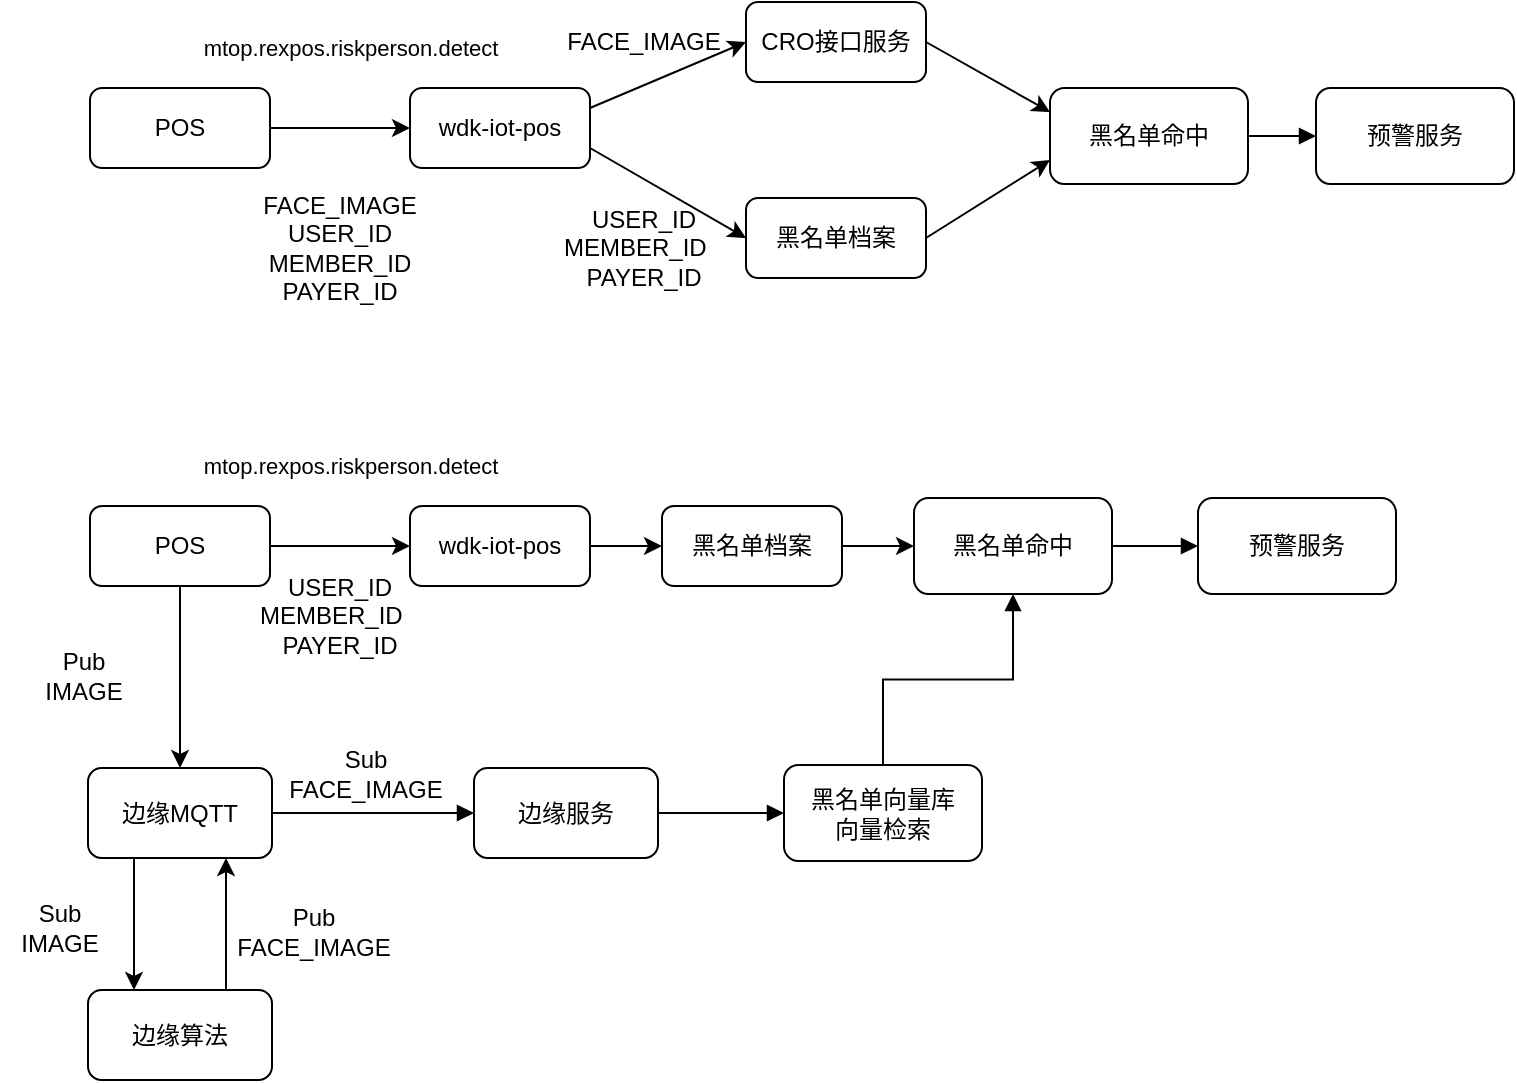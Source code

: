 <mxfile version="20.0.4" type="github"><diagram id="55XFRTS7w2WkOgc0UnKN" name="Page-1"><mxGraphModel dx="1234" dy="825" grid="0" gridSize="10" guides="1" tooltips="1" connect="1" arrows="1" fold="1" page="1" pageScale="1" pageWidth="827" pageHeight="1169" math="0" shadow="0"><root><mxCell id="0"/><mxCell id="1" parent="0"/><mxCell id="ch89EJu-M7gR-Y0XR623-5" value="" style="edgeStyle=orthogonalEdgeStyle;rounded=0;orthogonalLoop=1;jettySize=auto;html=1;" edge="1" parent="1" source="ch89EJu-M7gR-Y0XR623-1" target="ch89EJu-M7gR-Y0XR623-4"><mxGeometry relative="1" as="geometry"/></mxCell><mxCell id="ch89EJu-M7gR-Y0XR623-6" value="mtop.rexpos.riskperson.detect" style="edgeLabel;html=1;align=center;verticalAlign=middle;resizable=0;points=[];" vertex="1" connectable="0" parent="ch89EJu-M7gR-Y0XR623-5"><mxGeometry x="-0.3" y="1" relative="1" as="geometry"><mxPoint x="15" y="-39" as="offset"/></mxGeometry></mxCell><mxCell id="ch89EJu-M7gR-Y0XR623-1" value="POS" style="rounded=1;whiteSpace=wrap;html=1;" vertex="1" parent="1"><mxGeometry x="60" y="150" width="90" height="40" as="geometry"/></mxCell><mxCell id="ch89EJu-M7gR-Y0XR623-4" value="wdk-iot-pos" style="rounded=1;whiteSpace=wrap;html=1;" vertex="1" parent="1"><mxGeometry x="220" y="150" width="90" height="40" as="geometry"/></mxCell><mxCell id="ch89EJu-M7gR-Y0XR623-9" value="FACE_IMAGE&lt;br&gt;USER_ID&lt;br&gt;MEMBER_ID&lt;br&gt;PAYER_ID" style="text;html=1;strokeColor=none;fillColor=none;align=center;verticalAlign=middle;whiteSpace=wrap;rounded=0;" vertex="1" parent="1"><mxGeometry x="155" y="215" width="60" height="30" as="geometry"/></mxCell><mxCell id="ch89EJu-M7gR-Y0XR623-12" value="CRO接口服务" style="rounded=1;whiteSpace=wrap;html=1;" vertex="1" parent="1"><mxGeometry x="388" y="107" width="90" height="40" as="geometry"/></mxCell><mxCell id="ch89EJu-M7gR-Y0XR623-13" value="黑名单档案" style="rounded=1;whiteSpace=wrap;html=1;" vertex="1" parent="1"><mxGeometry x="388" y="205" width="90" height="40" as="geometry"/></mxCell><mxCell id="ch89EJu-M7gR-Y0XR623-17" value="" style="endArrow=classic;html=1;rounded=0;shadow=0;strokeColor=default;entryX=0;entryY=0.5;entryDx=0;entryDy=0;exitX=1;exitY=0.25;exitDx=0;exitDy=0;endFill=1;" edge="1" parent="1" source="ch89EJu-M7gR-Y0XR623-4" target="ch89EJu-M7gR-Y0XR623-12"><mxGeometry width="50" height="50" relative="1" as="geometry"><mxPoint x="339" y="172" as="sourcePoint"/><mxPoint x="360" y="122" as="targetPoint"/></mxGeometry></mxCell><mxCell id="ch89EJu-M7gR-Y0XR623-18" value="" style="endArrow=classic;html=1;rounded=0;shadow=0;strokeColor=default;exitX=1;exitY=0.75;exitDx=0;exitDy=0;entryX=0;entryY=0.5;entryDx=0;entryDy=0;endFill=1;" edge="1" parent="1" source="ch89EJu-M7gR-Y0XR623-4" target="ch89EJu-M7gR-Y0XR623-13"><mxGeometry width="50" height="50" relative="1" as="geometry"><mxPoint x="387" y="277" as="sourcePoint"/><mxPoint x="437" y="227" as="targetPoint"/></mxGeometry></mxCell><mxCell id="ch89EJu-M7gR-Y0XR623-19" value="FACE_IMAGE" style="text;html=1;strokeColor=none;fillColor=none;align=center;verticalAlign=middle;whiteSpace=wrap;rounded=0;" vertex="1" parent="1"><mxGeometry x="307" y="112" width="60" height="30" as="geometry"/></mxCell><mxCell id="ch89EJu-M7gR-Y0XR623-20" value="USER_ID&lt;br&gt;MEMBER_ID&lt;span style=&quot;white-space: pre;&quot;&gt;&#9;&lt;/span&gt;&lt;br&gt;PAYER_ID" style="text;html=1;strokeColor=none;fillColor=none;align=center;verticalAlign=middle;whiteSpace=wrap;rounded=0;" vertex="1" parent="1"><mxGeometry x="307" y="215" width="60" height="30" as="geometry"/></mxCell><mxCell id="ch89EJu-M7gR-Y0XR623-58" value="" style="edgeStyle=orthogonalEdgeStyle;rounded=0;orthogonalLoop=1;jettySize=auto;html=1;shadow=0;startArrow=none;startFill=0;endArrow=block;endFill=1;strokeColor=default;" edge="1" parent="1" source="ch89EJu-M7gR-Y0XR623-21" target="ch89EJu-M7gR-Y0XR623-57"><mxGeometry relative="1" as="geometry"/></mxCell><mxCell id="ch89EJu-M7gR-Y0XR623-21" value="黑名单命中" style="rounded=1;whiteSpace=wrap;html=1;" vertex="1" parent="1"><mxGeometry x="540" y="150" width="99" height="48" as="geometry"/></mxCell><mxCell id="ch89EJu-M7gR-Y0XR623-22" value="" style="endArrow=classic;html=1;rounded=0;shadow=0;strokeColor=default;entryX=0;entryY=0.25;entryDx=0;entryDy=0;exitX=1;exitY=0.5;exitDx=0;exitDy=0;endFill=1;" edge="1" parent="1" source="ch89EJu-M7gR-Y0XR623-12" target="ch89EJu-M7gR-Y0XR623-21"><mxGeometry width="50" height="50" relative="1" as="geometry"><mxPoint x="387" y="262" as="sourcePoint"/><mxPoint x="437" y="212" as="targetPoint"/></mxGeometry></mxCell><mxCell id="ch89EJu-M7gR-Y0XR623-23" value="" style="endArrow=classic;html=1;rounded=0;shadow=0;strokeColor=default;entryX=0;entryY=0.75;entryDx=0;entryDy=0;exitX=1;exitY=0.5;exitDx=0;exitDy=0;endFill=1;" edge="1" parent="1" source="ch89EJu-M7gR-Y0XR623-13" target="ch89EJu-M7gR-Y0XR623-21"><mxGeometry width="50" height="50" relative="1" as="geometry"><mxPoint x="488" y="137" as="sourcePoint"/><mxPoint x="530" y="179" as="targetPoint"/></mxGeometry></mxCell><mxCell id="ch89EJu-M7gR-Y0XR623-24" value="" style="edgeStyle=orthogonalEdgeStyle;rounded=0;orthogonalLoop=1;jettySize=auto;html=1;" edge="1" parent="1" source="ch89EJu-M7gR-Y0XR623-26" target="ch89EJu-M7gR-Y0XR623-27"><mxGeometry relative="1" as="geometry"/></mxCell><mxCell id="ch89EJu-M7gR-Y0XR623-25" value="mtop.rexpos.riskperson.detect" style="edgeLabel;html=1;align=center;verticalAlign=middle;resizable=0;points=[];" vertex="1" connectable="0" parent="ch89EJu-M7gR-Y0XR623-24"><mxGeometry x="-0.3" y="1" relative="1" as="geometry"><mxPoint x="15" y="-39" as="offset"/></mxGeometry></mxCell><mxCell id="ch89EJu-M7gR-Y0XR623-26" value="POS" style="rounded=1;whiteSpace=wrap;html=1;" vertex="1" parent="1"><mxGeometry x="60" y="359" width="90" height="40" as="geometry"/></mxCell><mxCell id="ch89EJu-M7gR-Y0XR623-27" value="wdk-iot-pos" style="rounded=1;whiteSpace=wrap;html=1;" vertex="1" parent="1"><mxGeometry x="220" y="359" width="90" height="40" as="geometry"/></mxCell><mxCell id="ch89EJu-M7gR-Y0XR623-30" value="黑名单档案" style="rounded=1;whiteSpace=wrap;html=1;" vertex="1" parent="1"><mxGeometry x="346" y="359" width="90" height="40" as="geometry"/></mxCell><mxCell id="ch89EJu-M7gR-Y0XR623-32" value="" style="endArrow=classic;html=1;rounded=0;shadow=0;strokeColor=default;exitX=1;exitY=0.5;exitDx=0;exitDy=0;entryX=0;entryY=0.5;entryDx=0;entryDy=0;endFill=1;" edge="1" parent="1" source="ch89EJu-M7gR-Y0XR623-27" target="ch89EJu-M7gR-Y0XR623-30"><mxGeometry width="50" height="50" relative="1" as="geometry"><mxPoint x="387" y="486" as="sourcePoint"/><mxPoint x="437" y="436" as="targetPoint"/></mxGeometry></mxCell><mxCell id="ch89EJu-M7gR-Y0XR623-34" value="USER_ID&lt;br&gt;MEMBER_ID&lt;span style=&quot;white-space: pre;&quot;&gt;&#9;&lt;/span&gt;&lt;br&gt;PAYER_ID" style="text;html=1;strokeColor=none;fillColor=none;align=center;verticalAlign=middle;whiteSpace=wrap;rounded=0;" vertex="1" parent="1"><mxGeometry x="155" y="399" width="60" height="30" as="geometry"/></mxCell><mxCell id="ch89EJu-M7gR-Y0XR623-60" value="" style="edgeStyle=orthogonalEdgeStyle;rounded=0;orthogonalLoop=1;jettySize=auto;html=1;shadow=0;startArrow=none;startFill=0;endArrow=block;endFill=1;strokeColor=default;" edge="1" parent="1" source="ch89EJu-M7gR-Y0XR623-35" target="ch89EJu-M7gR-Y0XR623-59"><mxGeometry relative="1" as="geometry"/></mxCell><mxCell id="ch89EJu-M7gR-Y0XR623-35" value="黑名单命中" style="rounded=1;whiteSpace=wrap;html=1;" vertex="1" parent="1"><mxGeometry x="472" y="355" width="99" height="48" as="geometry"/></mxCell><mxCell id="ch89EJu-M7gR-Y0XR623-37" value="" style="endArrow=classic;html=1;rounded=0;shadow=0;strokeColor=default;entryX=0;entryY=0.5;entryDx=0;entryDy=0;exitX=1;exitY=0.5;exitDx=0;exitDy=0;endFill=1;" edge="1" parent="1" source="ch89EJu-M7gR-Y0XR623-30" target="ch89EJu-M7gR-Y0XR623-35"><mxGeometry width="50" height="50" relative="1" as="geometry"><mxPoint x="443" y="346" as="sourcePoint"/><mxPoint x="485" y="388" as="targetPoint"/></mxGeometry></mxCell><mxCell id="ch89EJu-M7gR-Y0XR623-49" value="" style="edgeStyle=orthogonalEdgeStyle;rounded=0;orthogonalLoop=1;jettySize=auto;html=1;shadow=0;startArrow=none;startFill=0;endArrow=classic;endFill=1;strokeColor=default;entryX=0.25;entryY=0;entryDx=0;entryDy=0;exitX=0.25;exitY=1;exitDx=0;exitDy=0;" edge="1" parent="1" source="ch89EJu-M7gR-Y0XR623-39" target="ch89EJu-M7gR-Y0XR623-44"><mxGeometry relative="1" as="geometry"/></mxCell><mxCell id="ch89EJu-M7gR-Y0XR623-39" value="边缘MQTT" style="rounded=1;whiteSpace=wrap;html=1;" vertex="1" parent="1"><mxGeometry x="59" y="490" width="92" height="45" as="geometry"/></mxCell><mxCell id="ch89EJu-M7gR-Y0XR623-40" value="" style="endArrow=none;html=1;rounded=0;shadow=0;strokeColor=default;entryX=0.5;entryY=1;entryDx=0;entryDy=0;exitX=0.5;exitY=0;exitDx=0;exitDy=0;endFill=0;startArrow=classic;startFill=1;" edge="1" parent="1" source="ch89EJu-M7gR-Y0XR623-39" target="ch89EJu-M7gR-Y0XR623-26"><mxGeometry width="50" height="50" relative="1" as="geometry"><mxPoint x="154" y="621" as="sourcePoint"/><mxPoint x="204" y="571" as="targetPoint"/></mxGeometry></mxCell><mxCell id="ch89EJu-M7gR-Y0XR623-42" value="Pub&lt;br&gt;IMAGE" style="text;html=1;strokeColor=none;fillColor=none;align=center;verticalAlign=middle;whiteSpace=wrap;rounded=0;" vertex="1" parent="1"><mxGeometry x="27" y="429" width="60" height="30" as="geometry"/></mxCell><mxCell id="ch89EJu-M7gR-Y0XR623-44" value="边缘算法" style="rounded=1;whiteSpace=wrap;html=1;" vertex="1" parent="1"><mxGeometry x="59" y="601" width="92" height="45" as="geometry"/></mxCell><mxCell id="ch89EJu-M7gR-Y0XR623-63" value="" style="edgeStyle=orthogonalEdgeStyle;rounded=0;orthogonalLoop=1;jettySize=auto;html=1;shadow=0;startArrow=none;startFill=0;endArrow=block;endFill=1;strokeColor=default;" edge="1" parent="1" source="ch89EJu-M7gR-Y0XR623-45" target="ch89EJu-M7gR-Y0XR623-62"><mxGeometry relative="1" as="geometry"/></mxCell><mxCell id="ch89EJu-M7gR-Y0XR623-45" value="边缘服务" style="rounded=1;whiteSpace=wrap;html=1;" vertex="1" parent="1"><mxGeometry x="252" y="490" width="92" height="45" as="geometry"/></mxCell><mxCell id="ch89EJu-M7gR-Y0XR623-50" value="Sub&lt;br&gt;IMAGE" style="text;html=1;strokeColor=none;fillColor=none;align=center;verticalAlign=middle;whiteSpace=wrap;rounded=0;" vertex="1" parent="1"><mxGeometry x="15" y="554.5" width="60" height="30" as="geometry"/></mxCell><mxCell id="ch89EJu-M7gR-Y0XR623-51" value="" style="endArrow=classic;html=1;rounded=0;shadow=0;strokeColor=default;exitX=0.75;exitY=0;exitDx=0;exitDy=0;entryX=0.75;entryY=1;entryDx=0;entryDy=0;endFill=1;" edge="1" parent="1" source="ch89EJu-M7gR-Y0XR623-44" target="ch89EJu-M7gR-Y0XR623-39"><mxGeometry width="50" height="50" relative="1" as="geometry"><mxPoint x="239" y="608" as="sourcePoint"/><mxPoint x="289" y="558" as="targetPoint"/></mxGeometry></mxCell><mxCell id="ch89EJu-M7gR-Y0XR623-52" value="" style="endArrow=block;html=1;rounded=0;shadow=0;strokeColor=default;exitX=1;exitY=0.5;exitDx=0;exitDy=0;entryX=0;entryY=0.5;entryDx=0;entryDy=0;endFill=1;" edge="1" parent="1" source="ch89EJu-M7gR-Y0XR623-39" target="ch89EJu-M7gR-Y0XR623-45"><mxGeometry width="50" height="50" relative="1" as="geometry"><mxPoint x="132" y="760" as="sourcePoint"/><mxPoint x="182" y="710" as="targetPoint"/></mxGeometry></mxCell><mxCell id="ch89EJu-M7gR-Y0XR623-53" value="Pub&lt;br&gt;FACE_IMAGE" style="text;html=1;strokeColor=none;fillColor=none;align=center;verticalAlign=middle;whiteSpace=wrap;rounded=0;" vertex="1" parent="1"><mxGeometry x="142" y="557" width="60" height="30" as="geometry"/></mxCell><mxCell id="ch89EJu-M7gR-Y0XR623-56" value="Sub&lt;br&gt;FACE_IMAGE" style="text;html=1;strokeColor=none;fillColor=none;align=center;verticalAlign=middle;whiteSpace=wrap;rounded=0;" vertex="1" parent="1"><mxGeometry x="168" y="478" width="60" height="30" as="geometry"/></mxCell><mxCell id="ch89EJu-M7gR-Y0XR623-57" value="预警服务" style="rounded=1;whiteSpace=wrap;html=1;" vertex="1" parent="1"><mxGeometry x="673" y="150" width="99" height="48" as="geometry"/></mxCell><mxCell id="ch89EJu-M7gR-Y0XR623-59" value="预警服务" style="rounded=1;whiteSpace=wrap;html=1;" vertex="1" parent="1"><mxGeometry x="614" y="355" width="99" height="48" as="geometry"/></mxCell><mxCell id="ch89EJu-M7gR-Y0XR623-64" value="" style="edgeStyle=orthogonalEdgeStyle;rounded=0;orthogonalLoop=1;jettySize=auto;html=1;shadow=0;startArrow=none;startFill=0;endArrow=block;endFill=1;strokeColor=default;" edge="1" parent="1" source="ch89EJu-M7gR-Y0XR623-62" target="ch89EJu-M7gR-Y0XR623-35"><mxGeometry relative="1" as="geometry"/></mxCell><mxCell id="ch89EJu-M7gR-Y0XR623-62" value="黑名单向量库&lt;br&gt;向量检索" style="rounded=1;whiteSpace=wrap;html=1;" vertex="1" parent="1"><mxGeometry x="407" y="488.5" width="99" height="48" as="geometry"/></mxCell></root></mxGraphModel></diagram></mxfile>